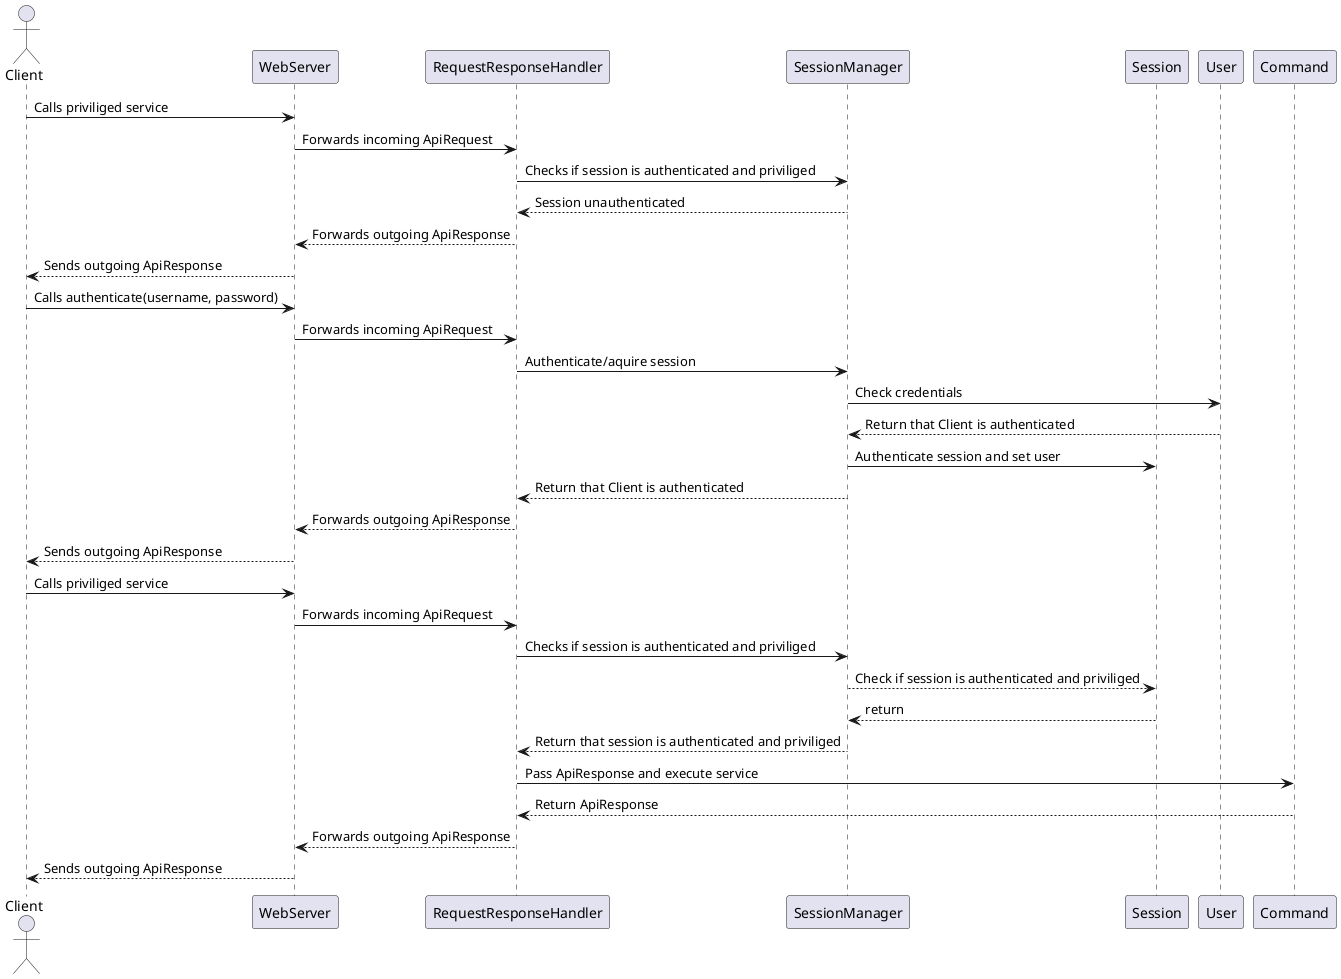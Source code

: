 @startuml

actor Client
participant WebServer
participant RequestResponseHandler
participant SessionManager
participant Session
participant User
participant Command

Client->WebServer: Calls priviliged service
WebServer->RequestResponseHandler: Forwards incoming ApiRequest
RequestResponseHandler->SessionManager: Checks if session is authenticated and priviliged
SessionManager-->RequestResponseHandler: Session unauthenticated
RequestResponseHandler-->WebServer: Forwards outgoing ApiResponse
WebServer-->Client : Sends outgoing ApiResponse

Client->WebServer: Calls authenticate(username, password)
WebServer->RequestResponseHandler: Forwards incoming ApiRequest
RequestResponseHandler->SessionManager: Authenticate/aquire session
SessionManager->User: Check credentials
User--> SessionManager: Return that Client is authenticated
SessionManager->Session: Authenticate session and set user
SessionManager-->RequestResponseHandler: Return that Client is authenticated
RequestResponseHandler-->WebServer: Forwards outgoing ApiResponse
WebServer-->Client : Sends outgoing ApiResponse

Client->WebServer: Calls priviliged service
WebServer->RequestResponseHandler: Forwards incoming ApiRequest
RequestResponseHandler->SessionManager: Checks if session is authenticated and priviliged
SessionManager-->Session: Check if session is authenticated and priviliged
Session-->SessionManager: return
SessionManager-->RequestResponseHandler: Return that session is authenticated and priviliged
RequestResponseHandler->Command: Pass ApiResponse and execute service
Command-->RequestResponseHandler: Return ApiResponse
RequestResponseHandler-->WebServer: Forwards outgoing ApiResponse
WebServer-->Client : Sends outgoing ApiResponse

@enduml
